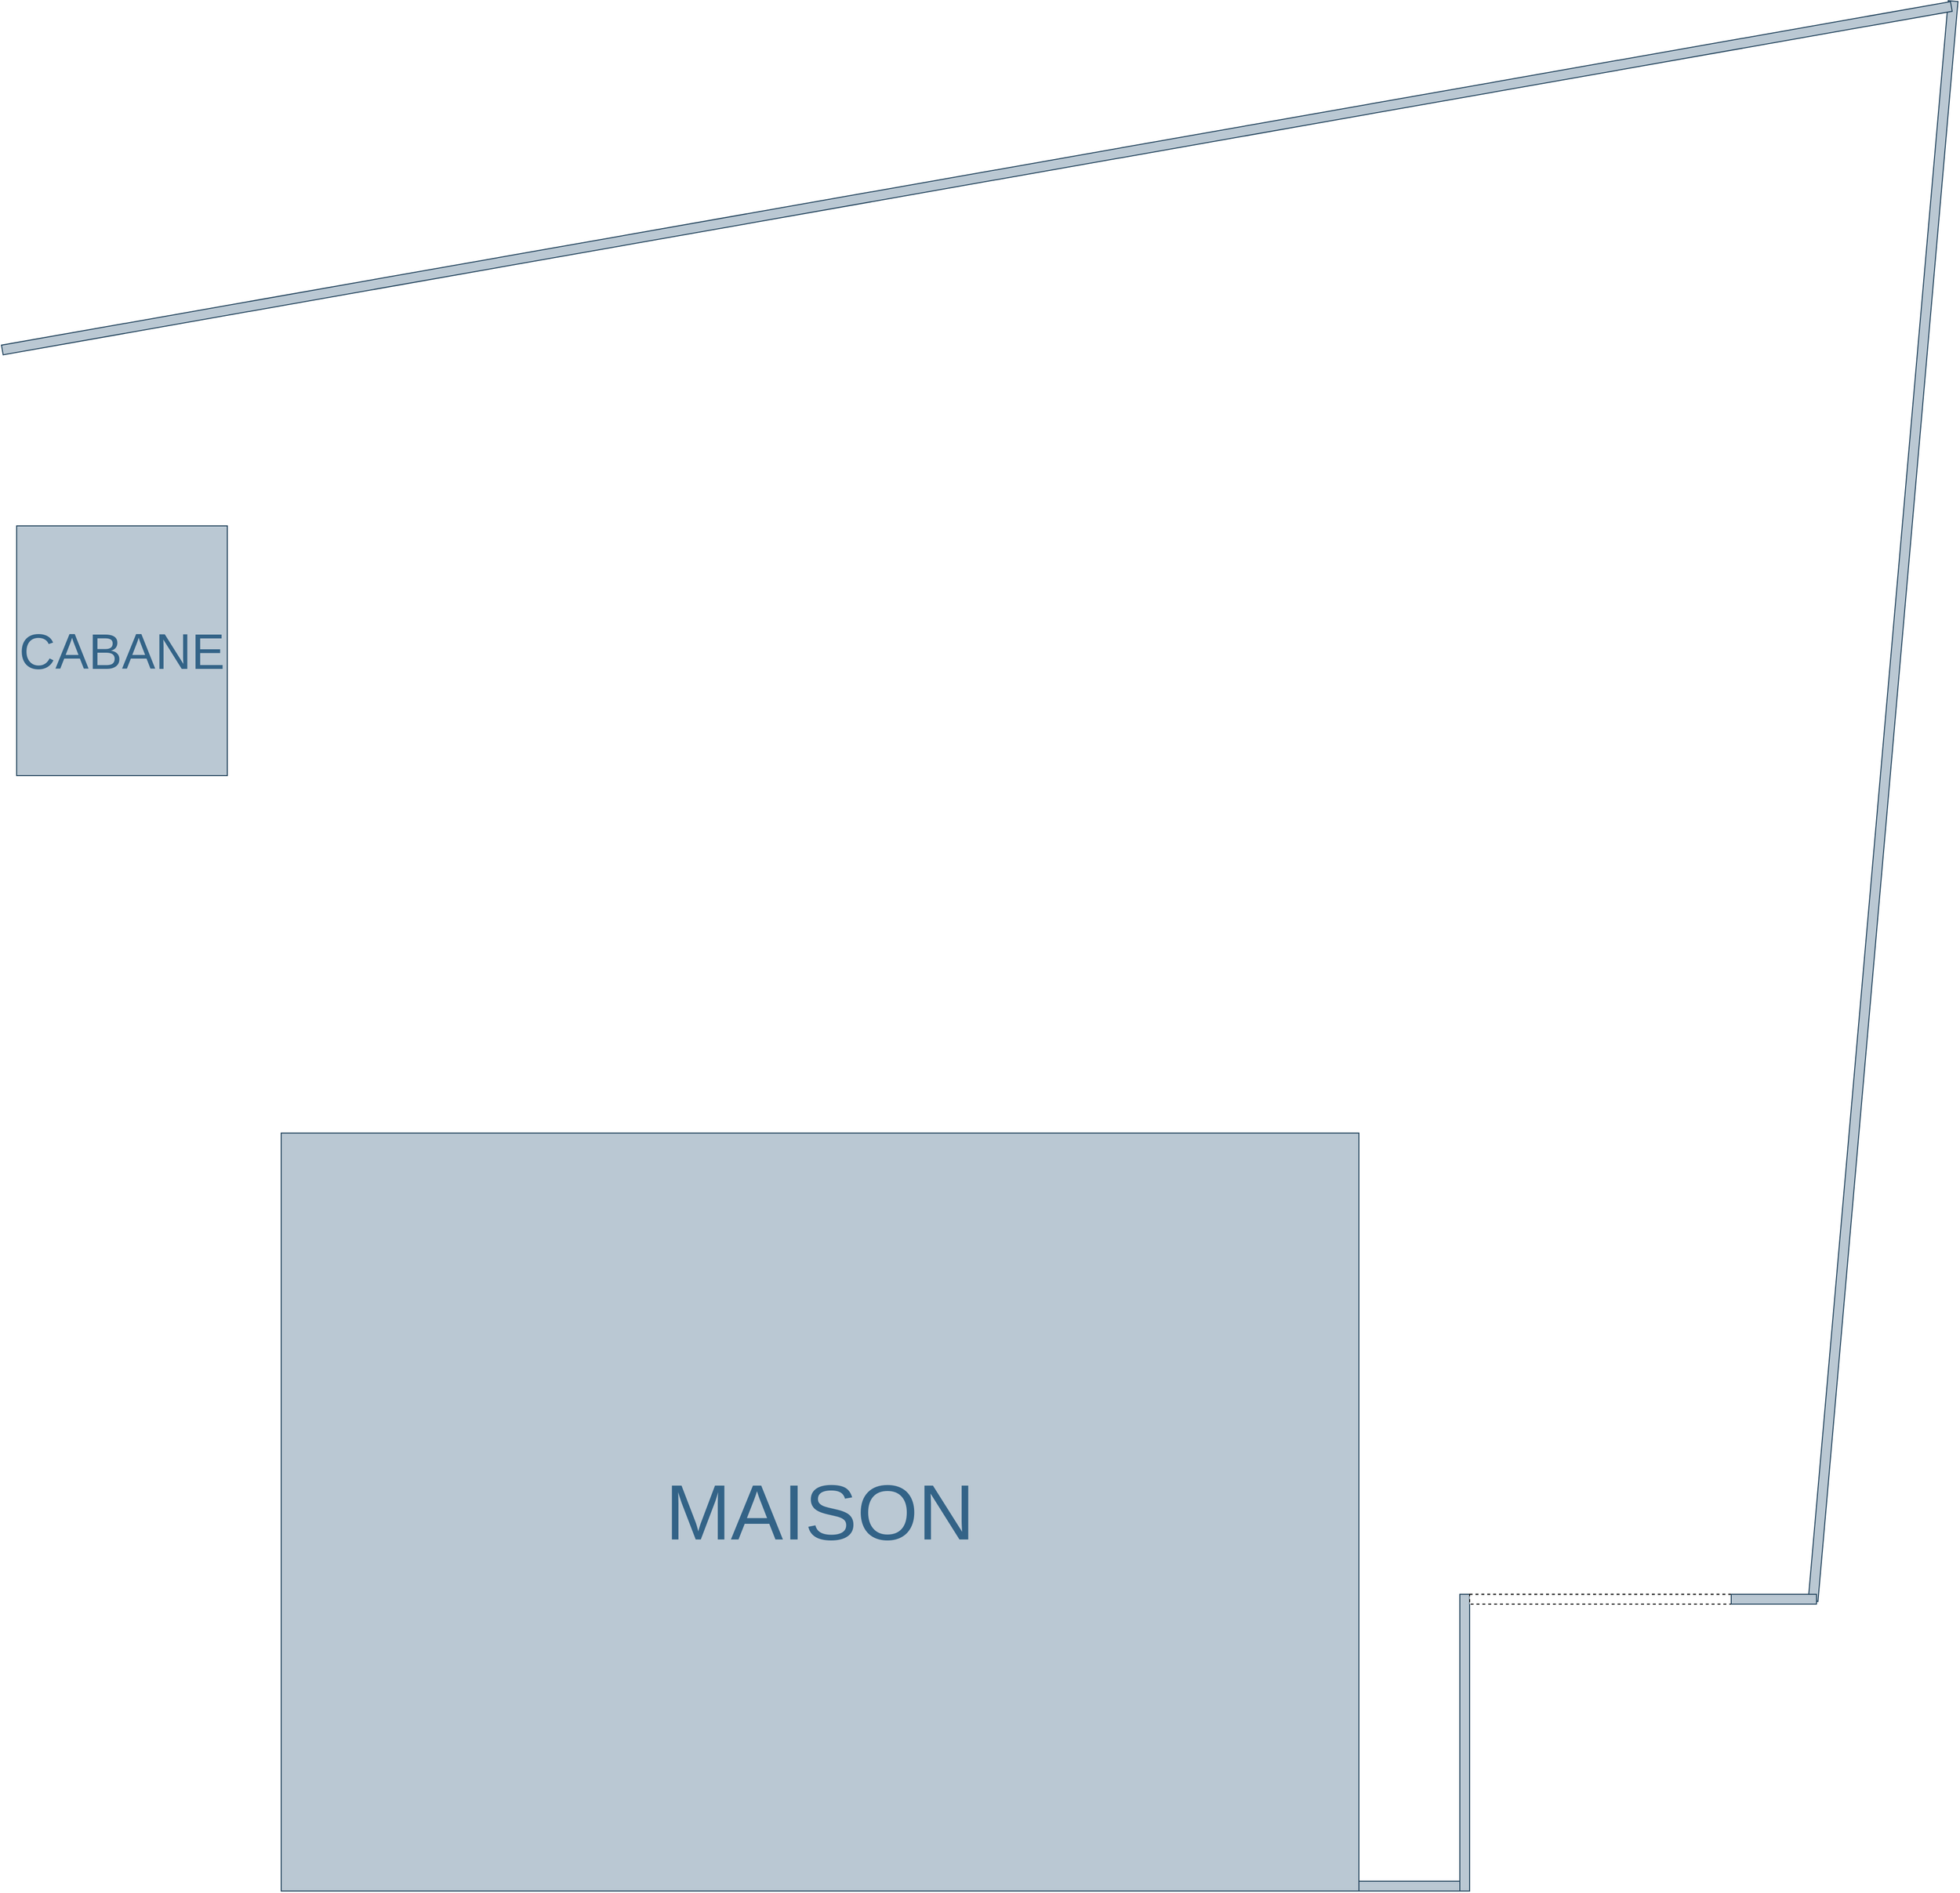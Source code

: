 <mxfile version="15.0.3" type="github">
  <diagram id="zNUnhzf_3ryz4yMKdnoP" name="Page-1">
    <mxGraphModel dx="5590" dy="3537" grid="1" gridSize="10" guides="1" tooltips="1" connect="1" arrows="1" fold="1" page="1" pageScale="1" pageWidth="850" pageHeight="1100" math="0" shadow="0">
      <root>
        <mxCell id="0" />
        <mxCell id="1" parent="0" />
        <mxCell id="E6hOL01ywgg8zI464BMU-1" value="&lt;font style=&quot;font-size: 80px&quot; color=&quot;#336387&quot;&gt;MAISON&lt;/font&gt;" style="rounded=0;whiteSpace=wrap;html=1;fillColor=#bac8d3;strokeColor=#23445d;" vertex="1" parent="1">
          <mxGeometry x="240" y="320" width="1100" height="774" as="geometry" />
        </mxCell>
        <mxCell id="E6hOL01ywgg8zI464BMU-12" value="&lt;font style=&quot;font-size: 51px&quot; color=&quot;#336387&quot;&gt;CABANE&lt;/font&gt;" style="rounded=0;whiteSpace=wrap;html=1;fillColor=#bac8d3;strokeColor=#23445d;" vertex="1" parent="1">
          <mxGeometry x="-30" y="-300" width="215" height="255" as="geometry" />
        </mxCell>
        <mxCell id="E6hOL01ywgg8zI464BMU-13" value="" style="rounded=0;whiteSpace=wrap;html=1;fillColor=#bac8d3;strokeColor=#23445d;rotation=5;" vertex="1" parent="1">
          <mxGeometry x="1870" y="-839" width="10" height="1640" as="geometry" />
        </mxCell>
        <mxCell id="E6hOL01ywgg8zI464BMU-14" value="" style="rounded=0;whiteSpace=wrap;html=1;fillColor=#bac8d3;strokeColor=#23445d;rotation=0;" vertex="1" parent="1">
          <mxGeometry x="1443" y="791" width="10" height="303" as="geometry" />
        </mxCell>
        <mxCell id="E6hOL01ywgg8zI464BMU-15" value="" style="rounded=0;whiteSpace=wrap;html=1;fillColor=#bac8d3;strokeColor=#23445d;rotation=0;" vertex="1" parent="1">
          <mxGeometry x="1340" y="1084" width="103" height="10" as="geometry" />
        </mxCell>
        <mxCell id="E6hOL01ywgg8zI464BMU-16" value="" style="rounded=0;whiteSpace=wrap;html=1;rotation=0;dashed=1;" vertex="1" parent="1">
          <mxGeometry x="1453" y="791" width="267" height="10" as="geometry" />
        </mxCell>
        <mxCell id="E6hOL01ywgg8zI464BMU-17" value="" style="rounded=0;whiteSpace=wrap;html=1;fillColor=#bac8d3;strokeColor=#23445d;rotation=0;" vertex="1" parent="1">
          <mxGeometry x="1720" y="791" width="87" height="10" as="geometry" />
        </mxCell>
        <mxCell id="E6hOL01ywgg8zI464BMU-18" value="" style="rounded=0;whiteSpace=wrap;html=1;fillColor=#bac8d3;strokeColor=#23445d;rotation=350;" vertex="1" parent="1">
          <mxGeometry x="-60" y="-660" width="2020" height="10" as="geometry" />
        </mxCell>
      </root>
    </mxGraphModel>
  </diagram>
</mxfile>

